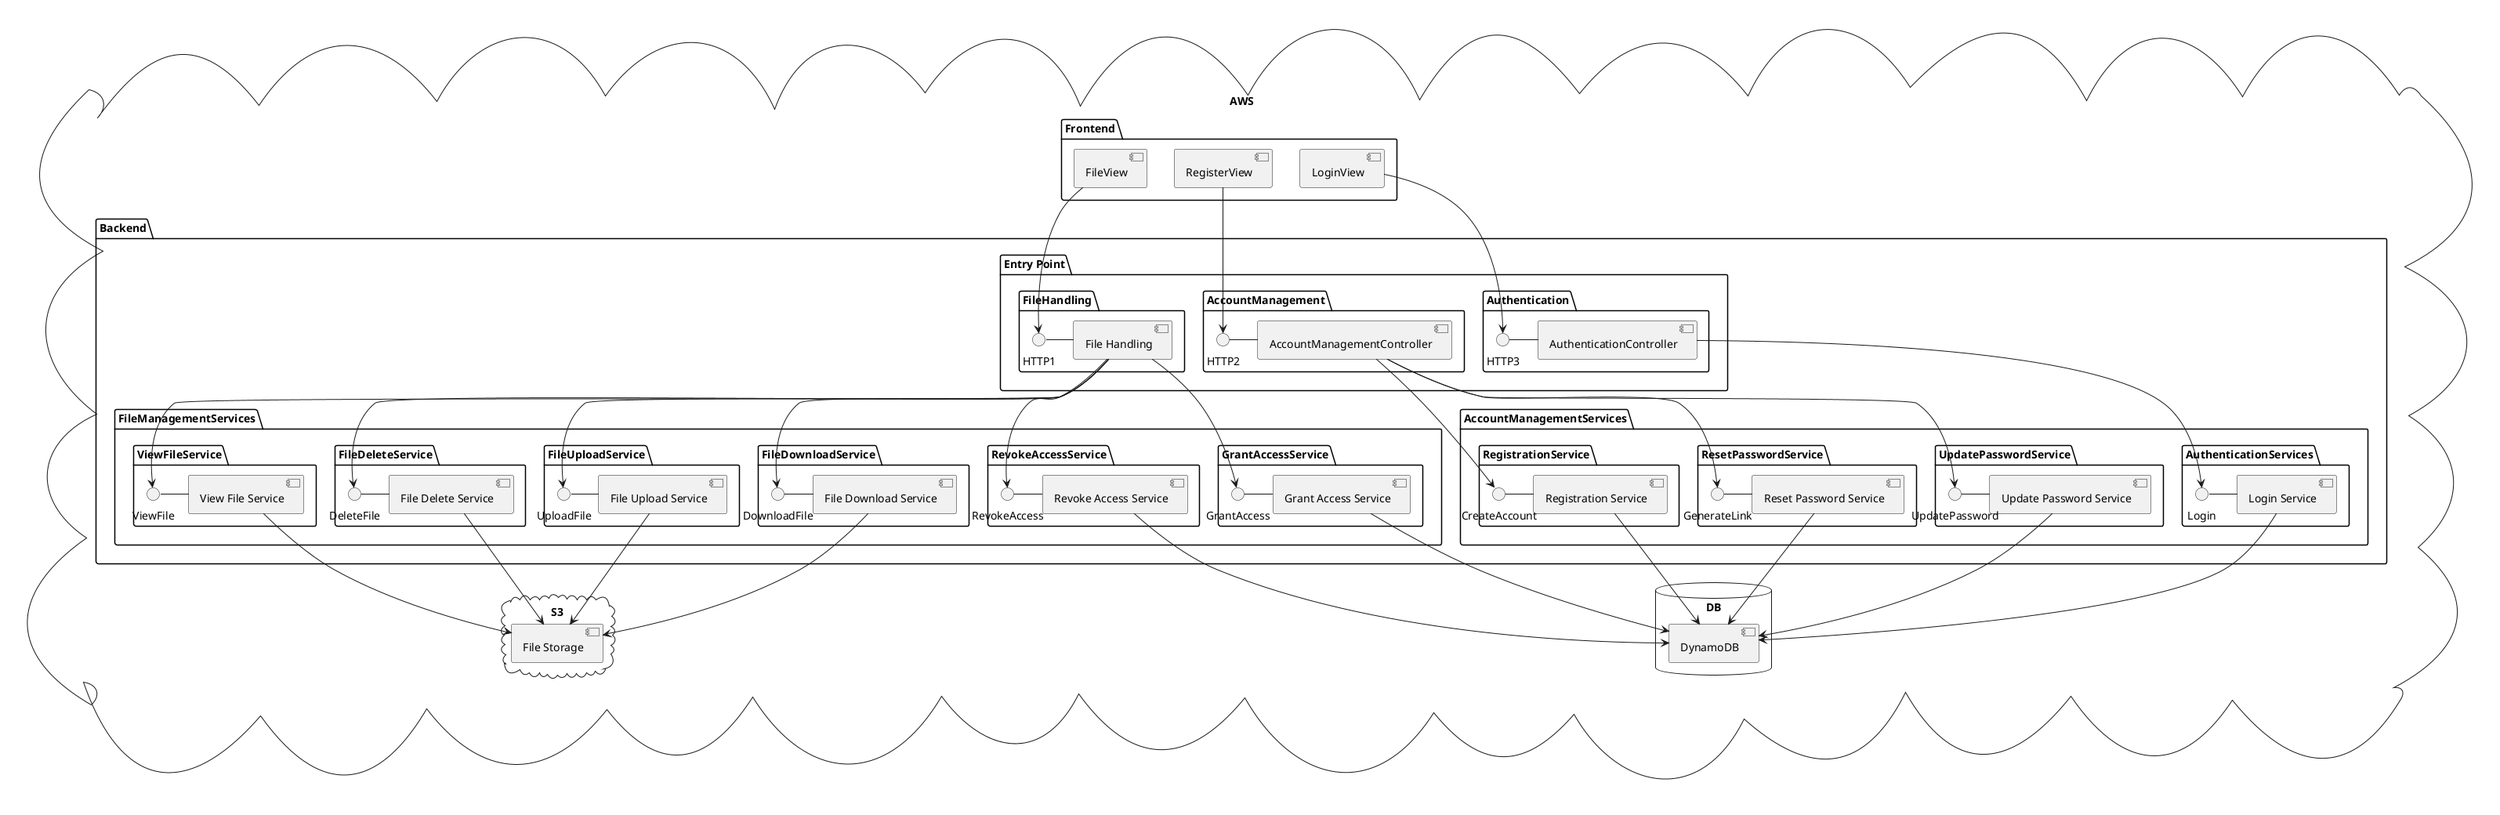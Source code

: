 @startuml Architecture Diagram
cloud "AWS" {

    database "DB" {
        [DynamoDB]
    }

    cloud "S3" {
        [File Storage]
    }

    package "Backend" {

            package "FileManagementServices" {


            package "FileDownloadService" {
               [File Download Service]
               DownloadFile - [File Download Service]
            }

            package "FileUploadService" {
               [File Upload Service]
               UploadFile - [File Upload Service]
            }

            package "FileDeleteService" {
               [File Delete Service]
               DeleteFile - [File Delete Service]
            }

            package "GrantAccessService" {
               [Grant Access Service]

               GrantAccess - [Grant Access Service]
            }

            package "RevokeAccessService" {
               [Revoke Access Service]

               RevokeAccess - [Revoke Access Service]
            }

            package "ViewFileService" {
               [View File Service]

               ViewFile - [View File Service]
            }


            }

            package "AccountManagementServices" {
            package "AuthenticationServices" {
               [Login Service]
               Login - [Login Service]
            }

            package "UpdatePasswordService" {
               [Update Password Service]
               UpdatePassword - [Update Password Service]
            }

            package "ResetPasswordService" {
               [Reset Password Service]
               GenerateLink - [Reset Password Service]
            }

            package "RegistrationService" {
               [Registration Service]
               CreateAccount - [Registration Service]
            }



            [Grant Access Service] --> [DynamoDB]
            [Revoke Access Service] --> [DynamoDB]
            [View File Service] --> [File Storage]

            [File Download Service] --> [File Storage]
            [File Delete Service] --> [File Storage]
            [File Upload Service] --> [File Storage]


            [Login Service] --> [DynamoDB]
            [Registration Service] --> [DynamoDB]
            [Update Password Service] --> [DynamoDB]
            [Reset Password Service] --> [DynamoDB]
        }

        package "Entry Point" {

            package "Authentication" {
            [AuthenticationController]


            [AuthenticationController] --> Login

            HTTP3 - [AuthenticationController]
        }

package "AccountManagement" {
            [AccountManagementController]


            [AccountManagementController] --> CreateAccount
            [AccountManagementController] --> UpdatePassword
            [AccountManagementController] --> GenerateLink



            HTTP2 - [AccountManagementController]

        }

package "FileHandling" {

            [File Handling]

            [File Handling] --> GrantAccess
            [File Handling] --> RevokeAccess
            [File Handling] --> UploadFile
            [File Handling] --> DownloadFile
            [File Handling] --> DeleteFile
            [File Handling] --> ViewFile

            HTTP1 - [File Handling]
        }
}

    }

    package "Frontend" {
        [RegisterView]
        [LoginView]

        [FileView]
    }

    FileView --> HTTP1
    RegisterView --> HTTP2
    LoginView --> HTTP3
}
@enduml